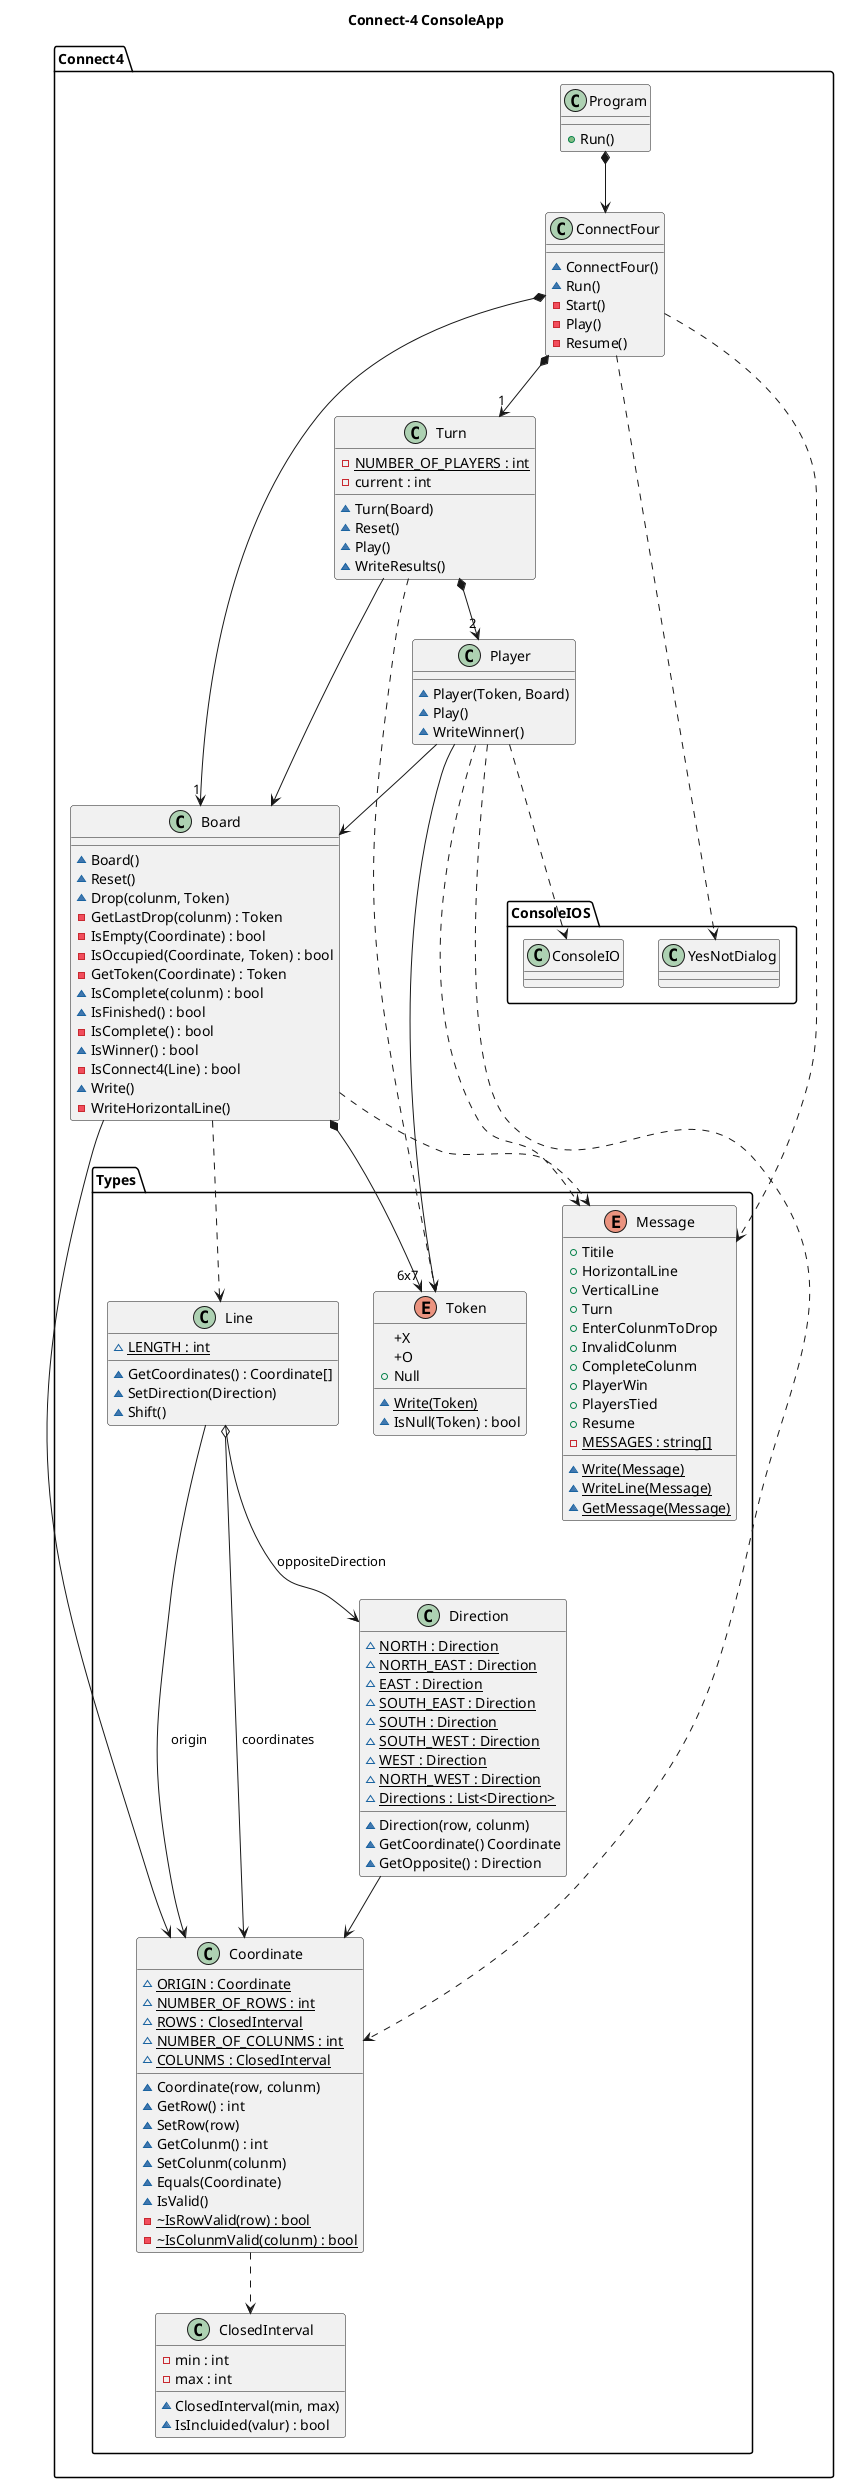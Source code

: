 @startuml ConnectFourConsoleApp
title Connect-4 ConsoleApp
namespace Connect4{
    class Program{
        +Run()
    }
    Program *--> ConnectFour

    class ConnectFour{
        ~ConnectFour()
        ~Run()
        -Start()
        -Play()
        -Resume()
    }
    ConnectFour *--> "1" Board
    ConnectFour *--> "1" Turn
    ConnectFour ..> Types.Message
    ConnectFour ..> ConsoleIOS.YesNotDialog

    class Board{
        ~Board()
        ~Reset()
        ~Drop(colunm, Token)
        -GetLastDrop(colunm) : Token
        -IsEmpty(Coordinate) : bool
        -IsOccupied(Coordinate, Token) : bool
        -GetToken(Coordinate) : Token
        ~IsComplete(colunm) : bool
        ~IsFinished() : bool
        -IsComplete() : bool
        ~IsWinner() : bool
        -IsConnect4(Line) : bool
        ~Write()
        -WriteHorizontalLine()
    }
    Board *--> "6x7" Types.Token
    Board --> Types.Coordinate
    Board ..> Types.Line
    Board ..> Types.Message

    class Turn{
        -{static}NUMBER_OF_PLAYERS : int
        -current : int
        ~Turn(Board)
        ~Reset()
        ~Play()
        ~WriteResults()
    }
    Turn *--> "2" Player
    Turn --> Board
    Turn ..> Types.Token

    class Player{
        ~Player(Token, Board)
        ~Play()
        ~WriteWinner()
    }
    Player --> Types.Token
    Player --> Board
    Player ..> Types.Message
    Player ..> Types.Coordinate
    Player ..> ConsoleIOS.ConsoleIO

    class Types.Coordinate{
        ~{static}ORIGIN : Coordinate
        ~{static}NUMBER_OF_ROWS : int
        ~{static}ROWS : ClosedInterval
        ~{static}NUMBER_OF_COLUNMS : int
        ~{static}COLUNMS : ClosedInterval
        ~Coordinate(row, colunm)
        ~GetRow() : int
        ~SetRow(row)
        ~GetColunm() : int
        ~SetColunm(colunm)
        ~Equals(Coordinate)
        ~IsValid()
        -~{static}IsRowValid(row) : bool
        -~{static}IsColunmValid(colunm) : bool
    }
    Types.Coordinate ..> Types.ClosedInterval

    class Types.ClosedInterval{
        -min : int
        -max : int
        ~ClosedInterval(min, max)
        ~IsIncluided(valur) : bool
    }

    class Types.Direction{
        ~{static}NORTH : Direction
        ~{static}NORTH_EAST : Direction
        ~{static}EAST : Direction
        ~{static}SOUTH_EAST : Direction
        ~{static}SOUTH : Direction
        ~{static}SOUTH_WEST : Direction
        ~{static}WEST : Direction
        ~{static}NORTH_WEST : Direction
        ~Direction(row, colunm)
        ~GetCoordinate() Coordinate
        ~GetOpposite() : Direction
        ~{static}Directions : List<Direction>
    }
    Types.Direction --> Types.Coordinate

    class Types.Line {
        ~{static}LENGTH : int
        ~GetCoordinates() : Coordinate[]
        ~SetDirection(Direction)
        ~Shift()
    }
    Types.Line --> Types.Coordinate : origin
    Types.Line o--> Types.Coordinate : coordinates
    Types.Line --> Types.Direction : oppositeDirection

    enum Types.Message{
        +Titile
        +HorizontalLine
        +VerticalLine
        +Turn
        +EnterColunmToDrop
        +InvalidColunm
        +CompleteColunm
        +PlayerWin
        +PlayersTied
        +Resume    
        -{static}MESSAGES : string[]
        ~{static}Write(Message)
        ~{static}WriteLine(Message)
        ~{static}GetMessage(Message)
    }

    enum Types.Token{
        +X
        +O
        +Null        
        ~{static}Write(Token)
        ~IsNull(Token) : bool
    }
}
@enduml